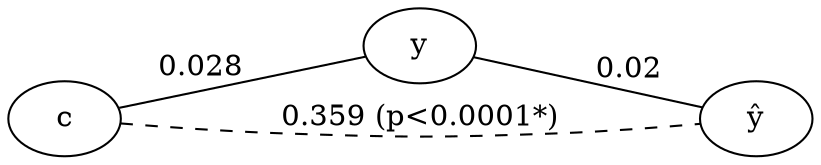 graph {
	rankdir=LR
	c [label=c]
	y [label=y]
	yhat [label=<y&#770;>]
	c -- yhat [label="0.359 (p<0.0001*)" style=dashed]
	c -- y [label=0.028]
	y -- yhat [label=0.02]
}

